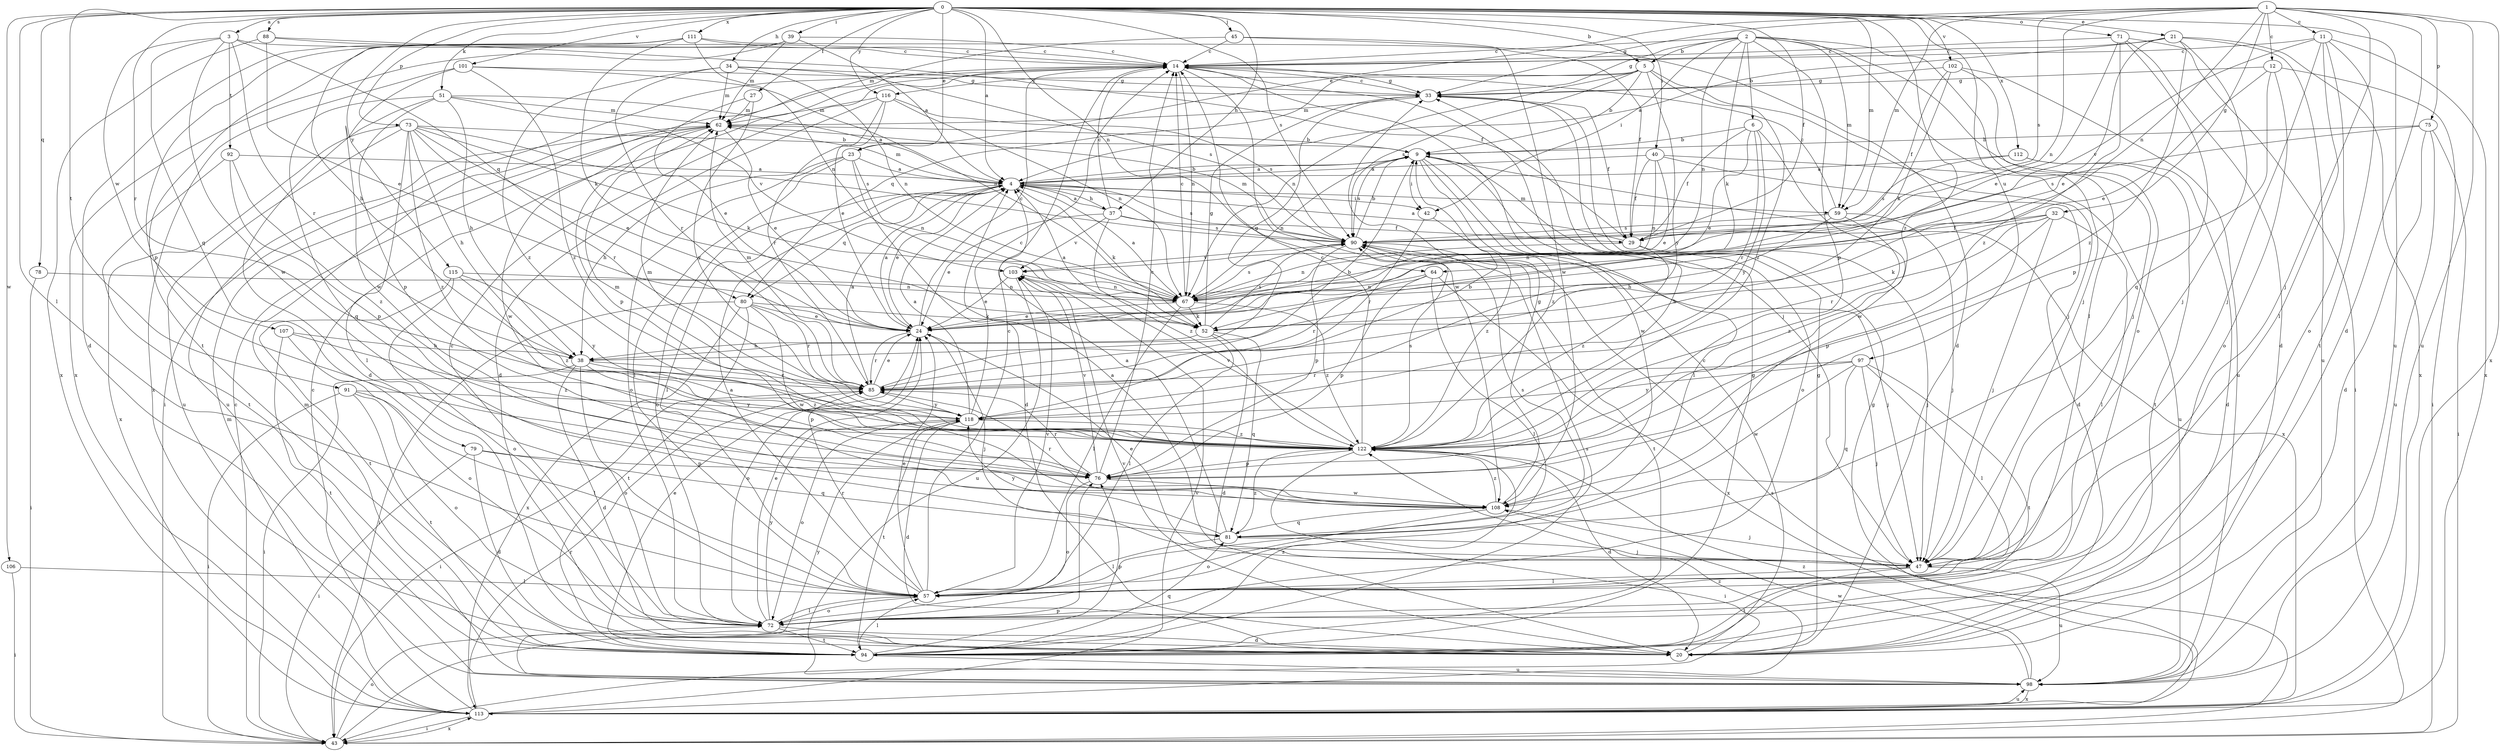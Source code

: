 strict digraph  {
0;
1;
2;
3;
4;
5;
6;
9;
11;
12;
14;
20;
21;
23;
24;
27;
29;
32;
33;
34;
37;
38;
39;
40;
42;
43;
45;
47;
51;
52;
57;
59;
62;
64;
67;
71;
72;
73;
75;
76;
78;
79;
80;
81;
85;
88;
90;
91;
92;
94;
97;
98;
101;
102;
103;
106;
107;
108;
111;
112;
113;
115;
116;
118;
122;
0 -> 3  [label=a];
0 -> 4  [label=a];
0 -> 5  [label=b];
0 -> 21  [label=e];
0 -> 23  [label=e];
0 -> 27  [label=f];
0 -> 29  [label=f];
0 -> 34  [label=h];
0 -> 37  [label=h];
0 -> 39  [label=i];
0 -> 40  [label=i];
0 -> 45  [label=j];
0 -> 51  [label=k];
0 -> 57  [label=l];
0 -> 59  [label=m];
0 -> 64  [label=n];
0 -> 71  [label=o];
0 -> 73  [label=p];
0 -> 78  [label=q];
0 -> 85  [label=r];
0 -> 88  [label=s];
0 -> 90  [label=s];
0 -> 91  [label=t];
0 -> 97  [label=u];
0 -> 98  [label=u];
0 -> 101  [label=v];
0 -> 102  [label=v];
0 -> 106  [label=w];
0 -> 111  [label=x];
0 -> 112  [label=x];
0 -> 115  [label=y];
0 -> 116  [label=y];
0 -> 122  [label=z];
1 -> 11  [label=c];
1 -> 12  [label=c];
1 -> 20  [label=d];
1 -> 23  [label=e];
1 -> 32  [label=g];
1 -> 33  [label=g];
1 -> 47  [label=j];
1 -> 59  [label=m];
1 -> 64  [label=n];
1 -> 67  [label=n];
1 -> 75  [label=p];
1 -> 90  [label=s];
1 -> 98  [label=u];
1 -> 113  [label=x];
2 -> 5  [label=b];
2 -> 6  [label=b];
2 -> 14  [label=c];
2 -> 33  [label=g];
2 -> 42  [label=i];
2 -> 47  [label=j];
2 -> 52  [label=k];
2 -> 57  [label=l];
2 -> 59  [label=m];
2 -> 67  [label=n];
2 -> 72  [label=o];
2 -> 76  [label=p];
3 -> 14  [label=c];
3 -> 79  [label=q];
3 -> 80  [label=q];
3 -> 85  [label=r];
3 -> 92  [label=t];
3 -> 107  [label=w];
3 -> 108  [label=w];
4 -> 9  [label=b];
4 -> 24  [label=e];
4 -> 37  [label=h];
4 -> 42  [label=i];
4 -> 52  [label=k];
4 -> 57  [label=l];
4 -> 59  [label=m];
4 -> 62  [label=m];
4 -> 72  [label=o];
4 -> 80  [label=q];
4 -> 90  [label=s];
5 -> 9  [label=b];
5 -> 47  [label=j];
5 -> 67  [label=n];
5 -> 80  [label=q];
5 -> 90  [label=s];
5 -> 116  [label=y];
5 -> 118  [label=y];
5 -> 122  [label=z];
6 -> 9  [label=b];
6 -> 24  [label=e];
6 -> 29  [label=f];
6 -> 85  [label=r];
6 -> 108  [label=w];
6 -> 118  [label=y];
9 -> 4  [label=a];
9 -> 42  [label=i];
9 -> 57  [label=l];
9 -> 67  [label=n];
9 -> 72  [label=o];
9 -> 90  [label=s];
9 -> 108  [label=w];
9 -> 113  [label=x];
9 -> 122  [label=z];
11 -> 14  [label=c];
11 -> 47  [label=j];
11 -> 57  [label=l];
11 -> 72  [label=o];
11 -> 94  [label=t];
11 -> 103  [label=v];
11 -> 113  [label=x];
12 -> 24  [label=e];
12 -> 33  [label=g];
12 -> 43  [label=i];
12 -> 72  [label=o];
12 -> 76  [label=p];
14 -> 33  [label=g];
14 -> 43  [label=i];
14 -> 47  [label=j];
14 -> 67  [label=n];
14 -> 108  [label=w];
20 -> 14  [label=c];
20 -> 33  [label=g];
20 -> 103  [label=v];
21 -> 4  [label=a];
21 -> 14  [label=c];
21 -> 24  [label=e];
21 -> 47  [label=j];
21 -> 98  [label=u];
21 -> 113  [label=x];
21 -> 122  [label=z];
23 -> 4  [label=a];
23 -> 20  [label=d];
23 -> 38  [label=h];
23 -> 57  [label=l];
23 -> 67  [label=n];
23 -> 72  [label=o];
24 -> 4  [label=a];
24 -> 14  [label=c];
24 -> 47  [label=j];
24 -> 72  [label=o];
24 -> 85  [label=r];
27 -> 24  [label=e];
27 -> 62  [label=m];
27 -> 118  [label=y];
29 -> 4  [label=a];
29 -> 47  [label=j];
29 -> 67  [label=n];
29 -> 122  [label=z];
32 -> 29  [label=f];
32 -> 47  [label=j];
32 -> 52  [label=k];
32 -> 57  [label=l];
32 -> 67  [label=n];
32 -> 76  [label=p];
32 -> 85  [label=r];
33 -> 14  [label=c];
33 -> 29  [label=f];
33 -> 62  [label=m];
34 -> 33  [label=g];
34 -> 62  [label=m];
34 -> 67  [label=n];
34 -> 85  [label=r];
34 -> 90  [label=s];
34 -> 122  [label=z];
37 -> 4  [label=a];
37 -> 14  [label=c];
37 -> 24  [label=e];
37 -> 29  [label=f];
37 -> 90  [label=s];
37 -> 103  [label=v];
37 -> 122  [label=z];
38 -> 20  [label=d];
38 -> 33  [label=g];
38 -> 43  [label=i];
38 -> 72  [label=o];
38 -> 76  [label=p];
38 -> 85  [label=r];
38 -> 122  [label=z];
39 -> 4  [label=a];
39 -> 14  [label=c];
39 -> 62  [label=m];
39 -> 94  [label=t];
39 -> 113  [label=x];
40 -> 4  [label=a];
40 -> 20  [label=d];
40 -> 24  [label=e];
40 -> 29  [label=f];
40 -> 67  [label=n];
40 -> 98  [label=u];
42 -> 85  [label=r];
42 -> 122  [label=z];
43 -> 14  [label=c];
43 -> 72  [label=o];
43 -> 76  [label=p];
43 -> 90  [label=s];
43 -> 113  [label=x];
45 -> 14  [label=c];
45 -> 20  [label=d];
45 -> 62  [label=m];
45 -> 108  [label=w];
47 -> 4  [label=a];
47 -> 24  [label=e];
47 -> 57  [label=l];
47 -> 94  [label=t];
47 -> 98  [label=u];
51 -> 4  [label=a];
51 -> 20  [label=d];
51 -> 38  [label=h];
51 -> 62  [label=m];
51 -> 76  [label=p];
51 -> 81  [label=q];
51 -> 103  [label=v];
52 -> 4  [label=a];
52 -> 20  [label=d];
52 -> 33  [label=g];
52 -> 38  [label=h];
52 -> 57  [label=l];
52 -> 81  [label=q];
52 -> 90  [label=s];
57 -> 4  [label=a];
57 -> 14  [label=c];
57 -> 24  [label=e];
57 -> 72  [label=o];
57 -> 85  [label=r];
57 -> 103  [label=v];
59 -> 14  [label=c];
59 -> 38  [label=h];
59 -> 47  [label=j];
59 -> 90  [label=s];
59 -> 122  [label=z];
62 -> 9  [label=b];
62 -> 24  [label=e];
62 -> 76  [label=p];
62 -> 98  [label=u];
62 -> 108  [label=w];
64 -> 57  [label=l];
64 -> 67  [label=n];
64 -> 76  [label=p];
64 -> 85  [label=r];
64 -> 113  [label=x];
67 -> 4  [label=a];
67 -> 14  [label=c];
67 -> 24  [label=e];
67 -> 52  [label=k];
67 -> 57  [label=l];
67 -> 90  [label=s];
67 -> 122  [label=z];
71 -> 14  [label=c];
71 -> 20  [label=d];
71 -> 24  [label=e];
71 -> 43  [label=i];
71 -> 81  [label=q];
71 -> 122  [label=z];
72 -> 14  [label=c];
72 -> 20  [label=d];
72 -> 24  [label=e];
72 -> 57  [label=l];
72 -> 94  [label=t];
72 -> 118  [label=y];
73 -> 9  [label=b];
73 -> 24  [label=e];
73 -> 38  [label=h];
73 -> 52  [label=k];
73 -> 57  [label=l];
73 -> 85  [label=r];
73 -> 90  [label=s];
73 -> 98  [label=u];
73 -> 113  [label=x];
73 -> 122  [label=z];
75 -> 9  [label=b];
75 -> 20  [label=d];
75 -> 43  [label=i];
75 -> 90  [label=s];
75 -> 98  [label=u];
76 -> 14  [label=c];
76 -> 72  [label=o];
76 -> 85  [label=r];
76 -> 103  [label=v];
76 -> 108  [label=w];
78 -> 43  [label=i];
78 -> 67  [label=n];
79 -> 20  [label=d];
79 -> 43  [label=i];
79 -> 76  [label=p];
79 -> 81  [label=q];
80 -> 24  [label=e];
80 -> 43  [label=i];
80 -> 52  [label=k];
80 -> 85  [label=r];
80 -> 94  [label=t];
80 -> 108  [label=w];
80 -> 113  [label=x];
81 -> 4  [label=a];
81 -> 47  [label=j];
81 -> 57  [label=l];
81 -> 90  [label=s];
81 -> 118  [label=y];
81 -> 122  [label=z];
85 -> 4  [label=a];
85 -> 9  [label=b];
85 -> 24  [label=e];
85 -> 43  [label=i];
85 -> 62  [label=m];
85 -> 118  [label=y];
88 -> 14  [label=c];
88 -> 24  [label=e];
88 -> 29  [label=f];
88 -> 113  [label=x];
90 -> 9  [label=b];
90 -> 47  [label=j];
90 -> 62  [label=m];
90 -> 76  [label=p];
90 -> 94  [label=t];
90 -> 103  [label=v];
91 -> 43  [label=i];
91 -> 57  [label=l];
91 -> 72  [label=o];
91 -> 94  [label=t];
91 -> 118  [label=y];
92 -> 4  [label=a];
92 -> 76  [label=p];
92 -> 94  [label=t];
92 -> 122  [label=z];
94 -> 24  [label=e];
94 -> 33  [label=g];
94 -> 57  [label=l];
94 -> 76  [label=p];
94 -> 81  [label=q];
94 -> 90  [label=s];
94 -> 98  [label=u];
94 -> 122  [label=z];
97 -> 47  [label=j];
97 -> 57  [label=l];
97 -> 81  [label=q];
97 -> 85  [label=r];
97 -> 94  [label=t];
97 -> 108  [label=w];
97 -> 118  [label=y];
98 -> 62  [label=m];
98 -> 108  [label=w];
98 -> 113  [label=x];
98 -> 118  [label=y];
98 -> 122  [label=z];
101 -> 33  [label=g];
101 -> 67  [label=n];
101 -> 108  [label=w];
101 -> 113  [label=x];
101 -> 122  [label=z];
102 -> 29  [label=f];
102 -> 33  [label=g];
102 -> 47  [label=j];
102 -> 52  [label=k];
102 -> 98  [label=u];
103 -> 24  [label=e];
103 -> 67  [label=n];
103 -> 98  [label=u];
106 -> 43  [label=i];
106 -> 57  [label=l];
107 -> 38  [label=h];
107 -> 72  [label=o];
107 -> 94  [label=t];
107 -> 122  [label=z];
108 -> 33  [label=g];
108 -> 47  [label=j];
108 -> 72  [label=o];
108 -> 81  [label=q];
108 -> 85  [label=r];
108 -> 122  [label=z];
111 -> 14  [label=c];
111 -> 20  [label=d];
111 -> 29  [label=f];
111 -> 38  [label=h];
111 -> 52  [label=k];
111 -> 67  [label=n];
111 -> 76  [label=p];
112 -> 4  [label=a];
112 -> 20  [label=d];
112 -> 90  [label=s];
112 -> 94  [label=t];
113 -> 14  [label=c];
113 -> 33  [label=g];
113 -> 43  [label=i];
113 -> 62  [label=m];
113 -> 85  [label=r];
113 -> 98  [label=u];
113 -> 103  [label=v];
113 -> 122  [label=z];
115 -> 67  [label=n];
115 -> 72  [label=o];
115 -> 94  [label=t];
115 -> 118  [label=y];
115 -> 122  [label=z];
116 -> 20  [label=d];
116 -> 24  [label=e];
116 -> 62  [label=m];
116 -> 67  [label=n];
116 -> 85  [label=r];
116 -> 90  [label=s];
118 -> 4  [label=a];
118 -> 9  [label=b];
118 -> 14  [label=c];
118 -> 20  [label=d];
118 -> 62  [label=m];
118 -> 72  [label=o];
118 -> 94  [label=t];
118 -> 122  [label=z];
122 -> 9  [label=b];
122 -> 14  [label=c];
122 -> 20  [label=d];
122 -> 43  [label=i];
122 -> 62  [label=m];
122 -> 76  [label=p];
122 -> 90  [label=s];
122 -> 103  [label=v];
}

